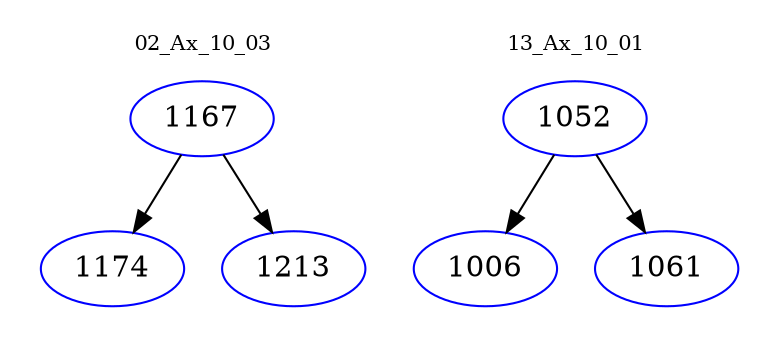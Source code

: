 digraph{
subgraph cluster_0 {
color = white
label = "02_Ax_10_03";
fontsize=10;
T0_1167 [label="1167", color="blue"]
T0_1167 -> T0_1174 [color="black"]
T0_1174 [label="1174", color="blue"]
T0_1167 -> T0_1213 [color="black"]
T0_1213 [label="1213", color="blue"]
}
subgraph cluster_1 {
color = white
label = "13_Ax_10_01";
fontsize=10;
T1_1052 [label="1052", color="blue"]
T1_1052 -> T1_1006 [color="black"]
T1_1006 [label="1006", color="blue"]
T1_1052 -> T1_1061 [color="black"]
T1_1061 [label="1061", color="blue"]
}
}
